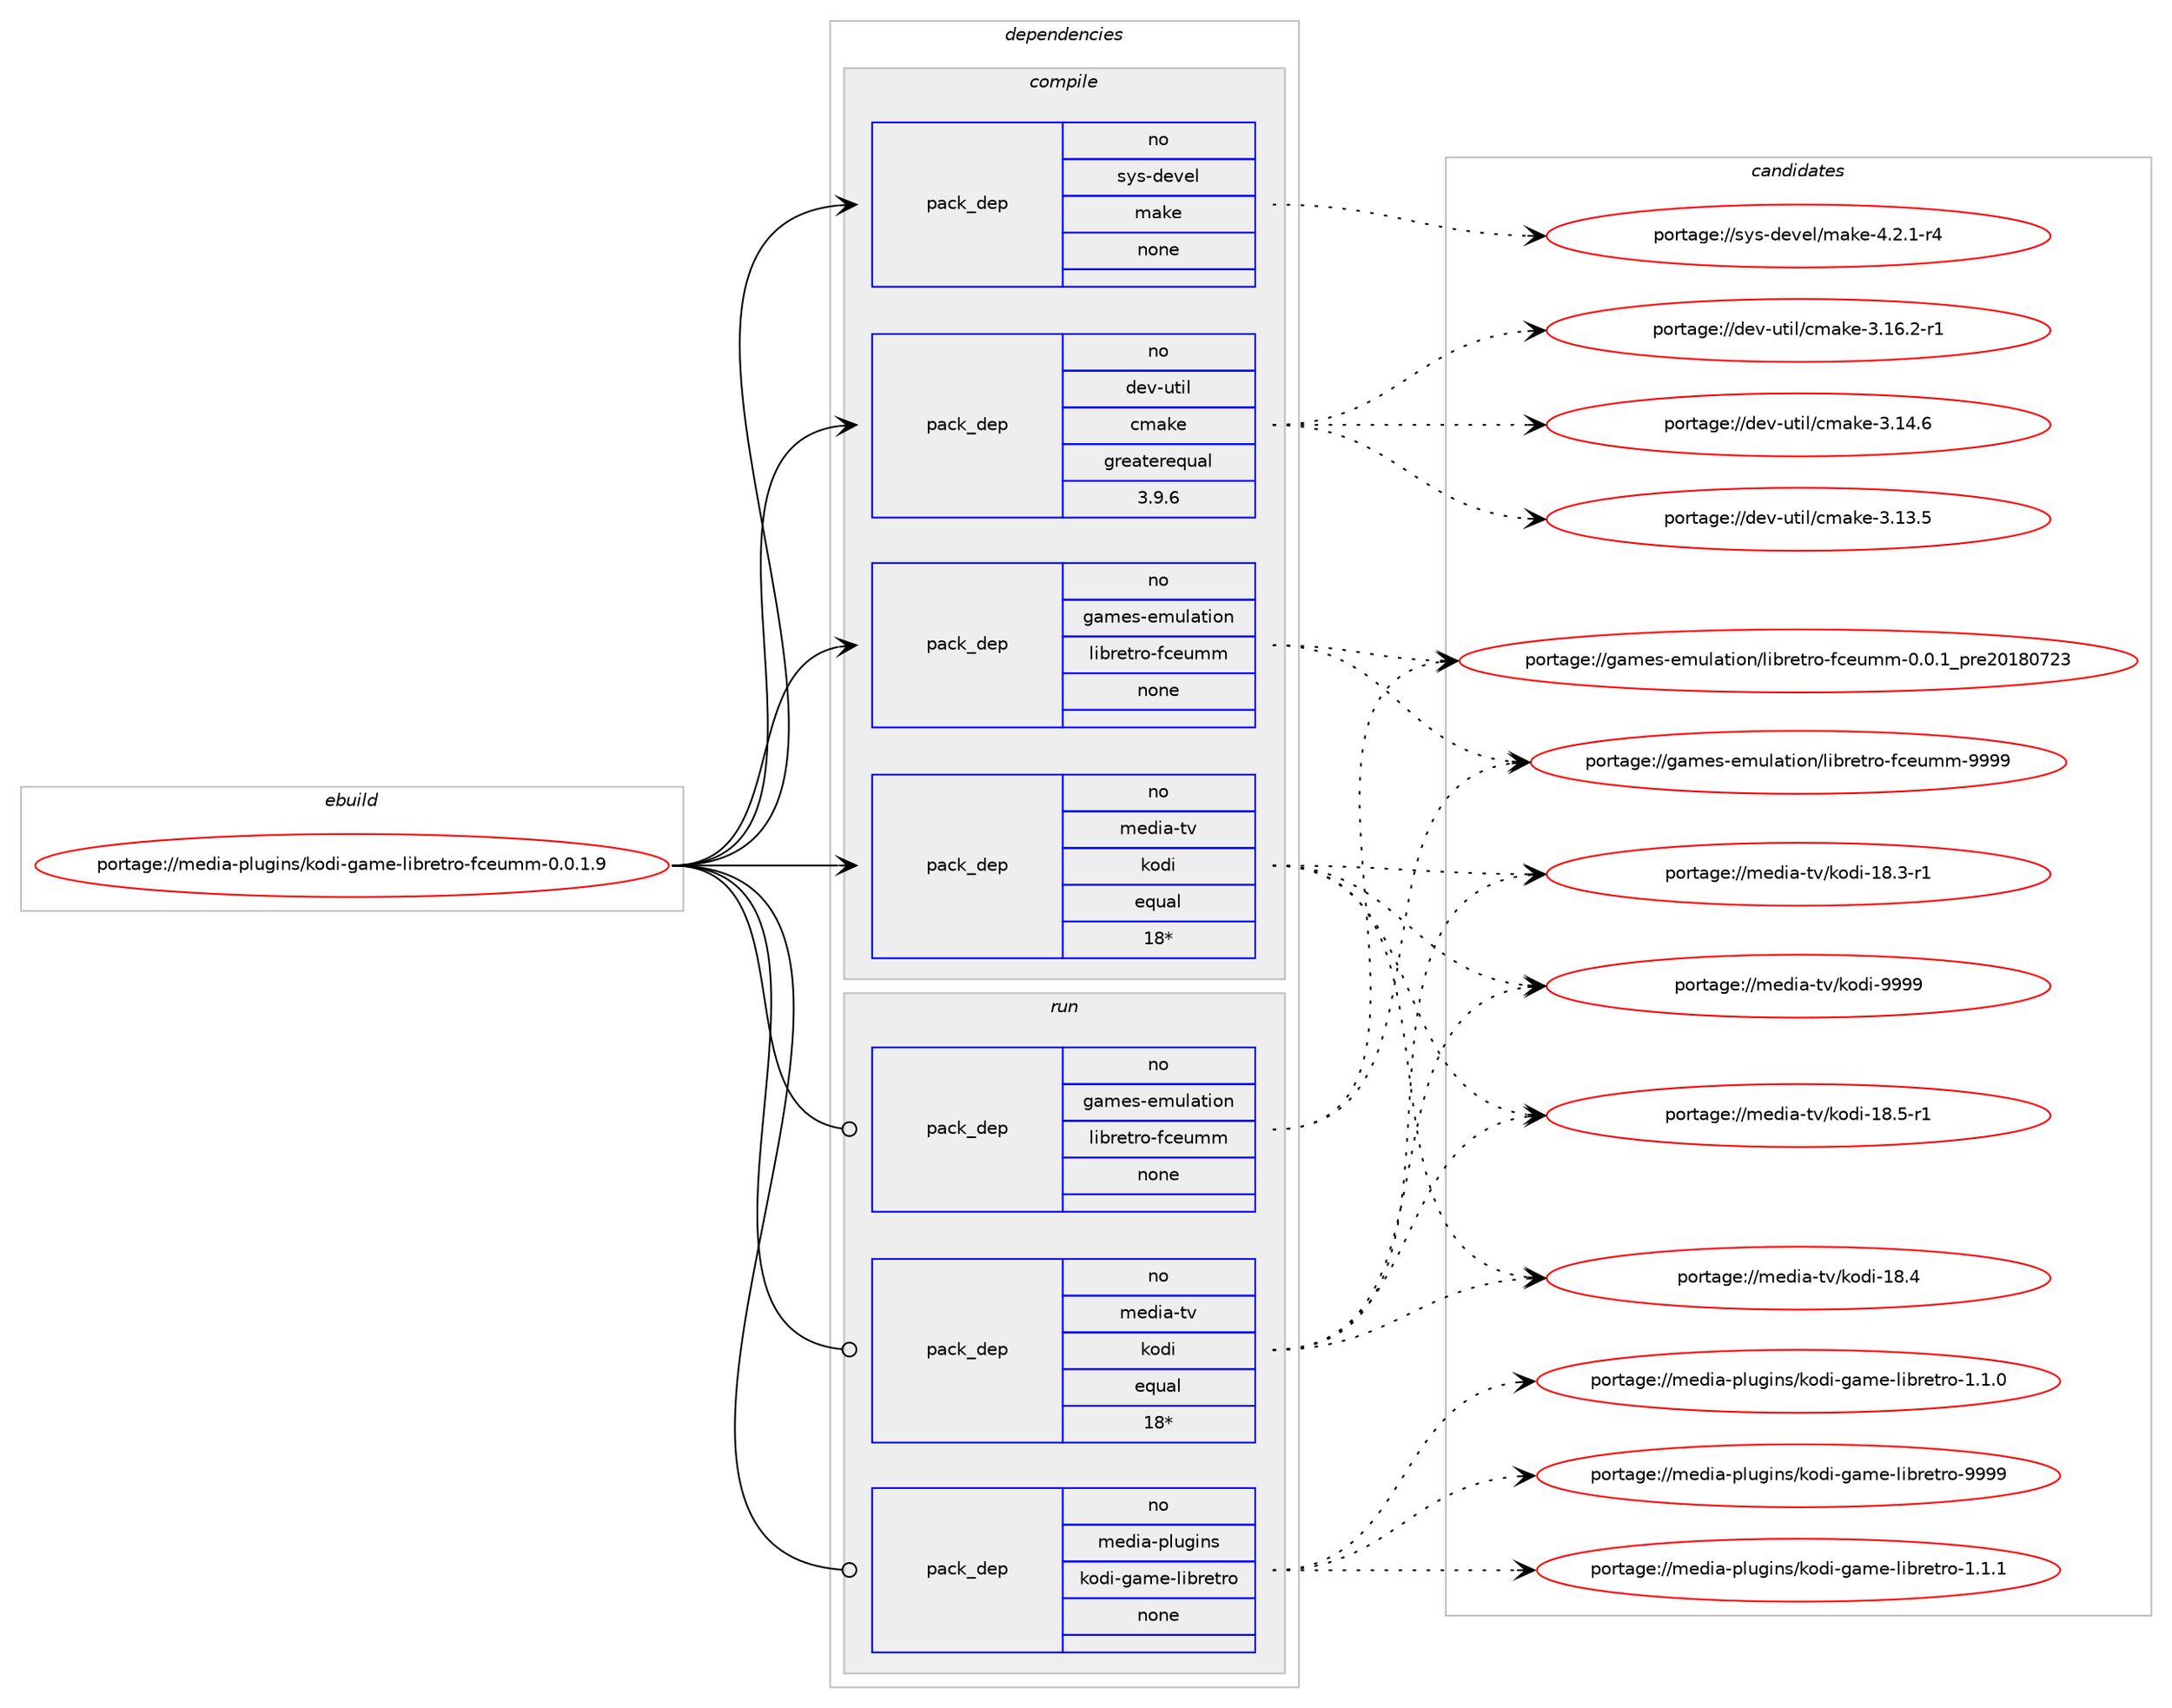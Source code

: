 digraph prolog {

# *************
# Graph options
# *************

newrank=true;
concentrate=true;
compound=true;
graph [rankdir=LR,fontname=Helvetica,fontsize=10,ranksep=1.5];#, ranksep=2.5, nodesep=0.2];
edge  [arrowhead=vee];
node  [fontname=Helvetica,fontsize=10];

# **********
# The ebuild
# **********

subgraph cluster_leftcol {
color=gray;
label=<<i>ebuild</i>>;
id [label="portage://media-plugins/kodi-game-libretro-fceumm-0.0.1.9", color=red, width=4, href="../media-plugins/kodi-game-libretro-fceumm-0.0.1.9.svg"];
}

# ****************
# The dependencies
# ****************

subgraph cluster_midcol {
color=gray;
label=<<i>dependencies</i>>;
subgraph cluster_compile {
fillcolor="#eeeeee";
style=filled;
label=<<i>compile</i>>;
subgraph pack152624 {
dependency200848 [label=<<TABLE BORDER="0" CELLBORDER="1" CELLSPACING="0" CELLPADDING="4" WIDTH="220"><TR><TD ROWSPAN="6" CELLPADDING="30">pack_dep</TD></TR><TR><TD WIDTH="110">no</TD></TR><TR><TD>dev-util</TD></TR><TR><TD>cmake</TD></TR><TR><TD>greaterequal</TD></TR><TR><TD>3.9.6</TD></TR></TABLE>>, shape=none, color=blue];
}
id:e -> dependency200848:w [weight=20,style="solid",arrowhead="vee"];
subgraph pack152625 {
dependency200849 [label=<<TABLE BORDER="0" CELLBORDER="1" CELLSPACING="0" CELLPADDING="4" WIDTH="220"><TR><TD ROWSPAN="6" CELLPADDING="30">pack_dep</TD></TR><TR><TD WIDTH="110">no</TD></TR><TR><TD>games-emulation</TD></TR><TR><TD>libretro-fceumm</TD></TR><TR><TD>none</TD></TR><TR><TD></TD></TR></TABLE>>, shape=none, color=blue];
}
id:e -> dependency200849:w [weight=20,style="solid",arrowhead="vee"];
subgraph pack152626 {
dependency200850 [label=<<TABLE BORDER="0" CELLBORDER="1" CELLSPACING="0" CELLPADDING="4" WIDTH="220"><TR><TD ROWSPAN="6" CELLPADDING="30">pack_dep</TD></TR><TR><TD WIDTH="110">no</TD></TR><TR><TD>media-tv</TD></TR><TR><TD>kodi</TD></TR><TR><TD>equal</TD></TR><TR><TD>18*</TD></TR></TABLE>>, shape=none, color=blue];
}
id:e -> dependency200850:w [weight=20,style="solid",arrowhead="vee"];
subgraph pack152627 {
dependency200851 [label=<<TABLE BORDER="0" CELLBORDER="1" CELLSPACING="0" CELLPADDING="4" WIDTH="220"><TR><TD ROWSPAN="6" CELLPADDING="30">pack_dep</TD></TR><TR><TD WIDTH="110">no</TD></TR><TR><TD>sys-devel</TD></TR><TR><TD>make</TD></TR><TR><TD>none</TD></TR><TR><TD></TD></TR></TABLE>>, shape=none, color=blue];
}
id:e -> dependency200851:w [weight=20,style="solid",arrowhead="vee"];
}
subgraph cluster_compileandrun {
fillcolor="#eeeeee";
style=filled;
label=<<i>compile and run</i>>;
}
subgraph cluster_run {
fillcolor="#eeeeee";
style=filled;
label=<<i>run</i>>;
subgraph pack152628 {
dependency200852 [label=<<TABLE BORDER="0" CELLBORDER="1" CELLSPACING="0" CELLPADDING="4" WIDTH="220"><TR><TD ROWSPAN="6" CELLPADDING="30">pack_dep</TD></TR><TR><TD WIDTH="110">no</TD></TR><TR><TD>games-emulation</TD></TR><TR><TD>libretro-fceumm</TD></TR><TR><TD>none</TD></TR><TR><TD></TD></TR></TABLE>>, shape=none, color=blue];
}
id:e -> dependency200852:w [weight=20,style="solid",arrowhead="odot"];
subgraph pack152629 {
dependency200853 [label=<<TABLE BORDER="0" CELLBORDER="1" CELLSPACING="0" CELLPADDING="4" WIDTH="220"><TR><TD ROWSPAN="6" CELLPADDING="30">pack_dep</TD></TR><TR><TD WIDTH="110">no</TD></TR><TR><TD>media-plugins</TD></TR><TR><TD>kodi-game-libretro</TD></TR><TR><TD>none</TD></TR><TR><TD></TD></TR></TABLE>>, shape=none, color=blue];
}
id:e -> dependency200853:w [weight=20,style="solid",arrowhead="odot"];
subgraph pack152630 {
dependency200854 [label=<<TABLE BORDER="0" CELLBORDER="1" CELLSPACING="0" CELLPADDING="4" WIDTH="220"><TR><TD ROWSPAN="6" CELLPADDING="30">pack_dep</TD></TR><TR><TD WIDTH="110">no</TD></TR><TR><TD>media-tv</TD></TR><TR><TD>kodi</TD></TR><TR><TD>equal</TD></TR><TR><TD>18*</TD></TR></TABLE>>, shape=none, color=blue];
}
id:e -> dependency200854:w [weight=20,style="solid",arrowhead="odot"];
}
}

# **************
# The candidates
# **************

subgraph cluster_choices {
rank=same;
color=gray;
label=<<i>candidates</i>>;

subgraph choice152624 {
color=black;
nodesep=1;
choice10010111845117116105108479910997107101455146495446504511449 [label="portage://dev-util/cmake-3.16.2-r1", color=red, width=4,href="../dev-util/cmake-3.16.2-r1.svg"];
choice1001011184511711610510847991099710710145514649524654 [label="portage://dev-util/cmake-3.14.6", color=red, width=4,href="../dev-util/cmake-3.14.6.svg"];
choice1001011184511711610510847991099710710145514649514653 [label="portage://dev-util/cmake-3.13.5", color=red, width=4,href="../dev-util/cmake-3.13.5.svg"];
dependency200848:e -> choice10010111845117116105108479910997107101455146495446504511449:w [style=dotted,weight="100"];
dependency200848:e -> choice1001011184511711610510847991099710710145514649524654:w [style=dotted,weight="100"];
dependency200848:e -> choice1001011184511711610510847991099710710145514649514653:w [style=dotted,weight="100"];
}
subgraph choice152625 {
color=black;
nodesep=1;
choice103971091011154510110911710897116105111110471081059811410111611411145102991011171091094557575757 [label="portage://games-emulation/libretro-fceumm-9999", color=red, width=4,href="../games-emulation/libretro-fceumm-9999.svg"];
choice10397109101115451011091171089711610511111047108105981141011161141114510299101117109109454846484649951121141015048495648555051 [label="portage://games-emulation/libretro-fceumm-0.0.1_pre20180723", color=red, width=4,href="../games-emulation/libretro-fceumm-0.0.1_pre20180723.svg"];
dependency200849:e -> choice103971091011154510110911710897116105111110471081059811410111611411145102991011171091094557575757:w [style=dotted,weight="100"];
dependency200849:e -> choice10397109101115451011091171089711610511111047108105981141011161141114510299101117109109454846484649951121141015048495648555051:w [style=dotted,weight="100"];
}
subgraph choice152626 {
color=black;
nodesep=1;
choice1091011001059745116118471071111001054557575757 [label="portage://media-tv/kodi-9999", color=red, width=4,href="../media-tv/kodi-9999.svg"];
choice10910110010597451161184710711110010545495646534511449 [label="portage://media-tv/kodi-18.5-r1", color=red, width=4,href="../media-tv/kodi-18.5-r1.svg"];
choice1091011001059745116118471071111001054549564652 [label="portage://media-tv/kodi-18.4", color=red, width=4,href="../media-tv/kodi-18.4.svg"];
choice10910110010597451161184710711110010545495646514511449 [label="portage://media-tv/kodi-18.3-r1", color=red, width=4,href="../media-tv/kodi-18.3-r1.svg"];
dependency200850:e -> choice1091011001059745116118471071111001054557575757:w [style=dotted,weight="100"];
dependency200850:e -> choice10910110010597451161184710711110010545495646534511449:w [style=dotted,weight="100"];
dependency200850:e -> choice1091011001059745116118471071111001054549564652:w [style=dotted,weight="100"];
dependency200850:e -> choice10910110010597451161184710711110010545495646514511449:w [style=dotted,weight="100"];
}
subgraph choice152627 {
color=black;
nodesep=1;
choice1151211154510010111810110847109971071014552465046494511452 [label="portage://sys-devel/make-4.2.1-r4", color=red, width=4,href="../sys-devel/make-4.2.1-r4.svg"];
dependency200851:e -> choice1151211154510010111810110847109971071014552465046494511452:w [style=dotted,weight="100"];
}
subgraph choice152628 {
color=black;
nodesep=1;
choice103971091011154510110911710897116105111110471081059811410111611411145102991011171091094557575757 [label="portage://games-emulation/libretro-fceumm-9999", color=red, width=4,href="../games-emulation/libretro-fceumm-9999.svg"];
choice10397109101115451011091171089711610511111047108105981141011161141114510299101117109109454846484649951121141015048495648555051 [label="portage://games-emulation/libretro-fceumm-0.0.1_pre20180723", color=red, width=4,href="../games-emulation/libretro-fceumm-0.0.1_pre20180723.svg"];
dependency200852:e -> choice103971091011154510110911710897116105111110471081059811410111611411145102991011171091094557575757:w [style=dotted,weight="100"];
dependency200852:e -> choice10397109101115451011091171089711610511111047108105981141011161141114510299101117109109454846484649951121141015048495648555051:w [style=dotted,weight="100"];
}
subgraph choice152629 {
color=black;
nodesep=1;
choice109101100105974511210811710310511011547107111100105451039710910145108105981141011161141114557575757 [label="portage://media-plugins/kodi-game-libretro-9999", color=red, width=4,href="../media-plugins/kodi-game-libretro-9999.svg"];
choice10910110010597451121081171031051101154710711110010545103971091014510810598114101116114111454946494649 [label="portage://media-plugins/kodi-game-libretro-1.1.1", color=red, width=4,href="../media-plugins/kodi-game-libretro-1.1.1.svg"];
choice10910110010597451121081171031051101154710711110010545103971091014510810598114101116114111454946494648 [label="portage://media-plugins/kodi-game-libretro-1.1.0", color=red, width=4,href="../media-plugins/kodi-game-libretro-1.1.0.svg"];
dependency200853:e -> choice109101100105974511210811710310511011547107111100105451039710910145108105981141011161141114557575757:w [style=dotted,weight="100"];
dependency200853:e -> choice10910110010597451121081171031051101154710711110010545103971091014510810598114101116114111454946494649:w [style=dotted,weight="100"];
dependency200853:e -> choice10910110010597451121081171031051101154710711110010545103971091014510810598114101116114111454946494648:w [style=dotted,weight="100"];
}
subgraph choice152630 {
color=black;
nodesep=1;
choice1091011001059745116118471071111001054557575757 [label="portage://media-tv/kodi-9999", color=red, width=4,href="../media-tv/kodi-9999.svg"];
choice10910110010597451161184710711110010545495646534511449 [label="portage://media-tv/kodi-18.5-r1", color=red, width=4,href="../media-tv/kodi-18.5-r1.svg"];
choice1091011001059745116118471071111001054549564652 [label="portage://media-tv/kodi-18.4", color=red, width=4,href="../media-tv/kodi-18.4.svg"];
choice10910110010597451161184710711110010545495646514511449 [label="portage://media-tv/kodi-18.3-r1", color=red, width=4,href="../media-tv/kodi-18.3-r1.svg"];
dependency200854:e -> choice1091011001059745116118471071111001054557575757:w [style=dotted,weight="100"];
dependency200854:e -> choice10910110010597451161184710711110010545495646534511449:w [style=dotted,weight="100"];
dependency200854:e -> choice1091011001059745116118471071111001054549564652:w [style=dotted,weight="100"];
dependency200854:e -> choice10910110010597451161184710711110010545495646514511449:w [style=dotted,weight="100"];
}
}

}

